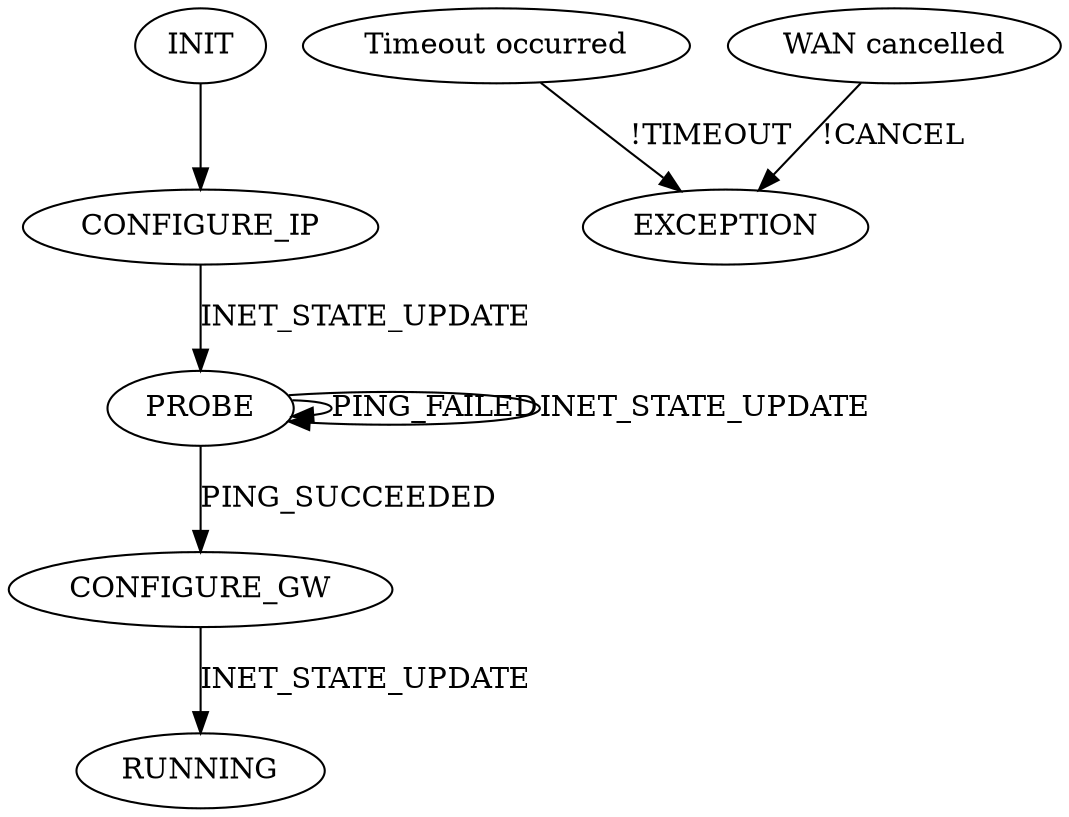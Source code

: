 digraph {
    INIT[init=true];
    INIT -> CONFIGURE_IP;
    CONFIGURE_IP -> PROBE [label="INET_STATE_UPDATE"];
    PROBE -> PROBE [label="PING_FAILED"];
    PROBE -> PROBE [label="INET_STATE_UPDATE"];
    PROBE -> CONFIGURE_GW [label="PING_SUCCEEDED"];
    CONFIGURE_GW -> RUNNING [label="INET_STATE_UPDATE"];

    TIMEOUT_EX[label="Timeout occurred"];
    CANCEL_EX[label="WAN cancelled"];

    TIMEOUT_EX -> EXCEPTION [label="!TIMEOUT"];
    CANCEL_EX -> EXCEPTION [label="!CANCEL"];
}
